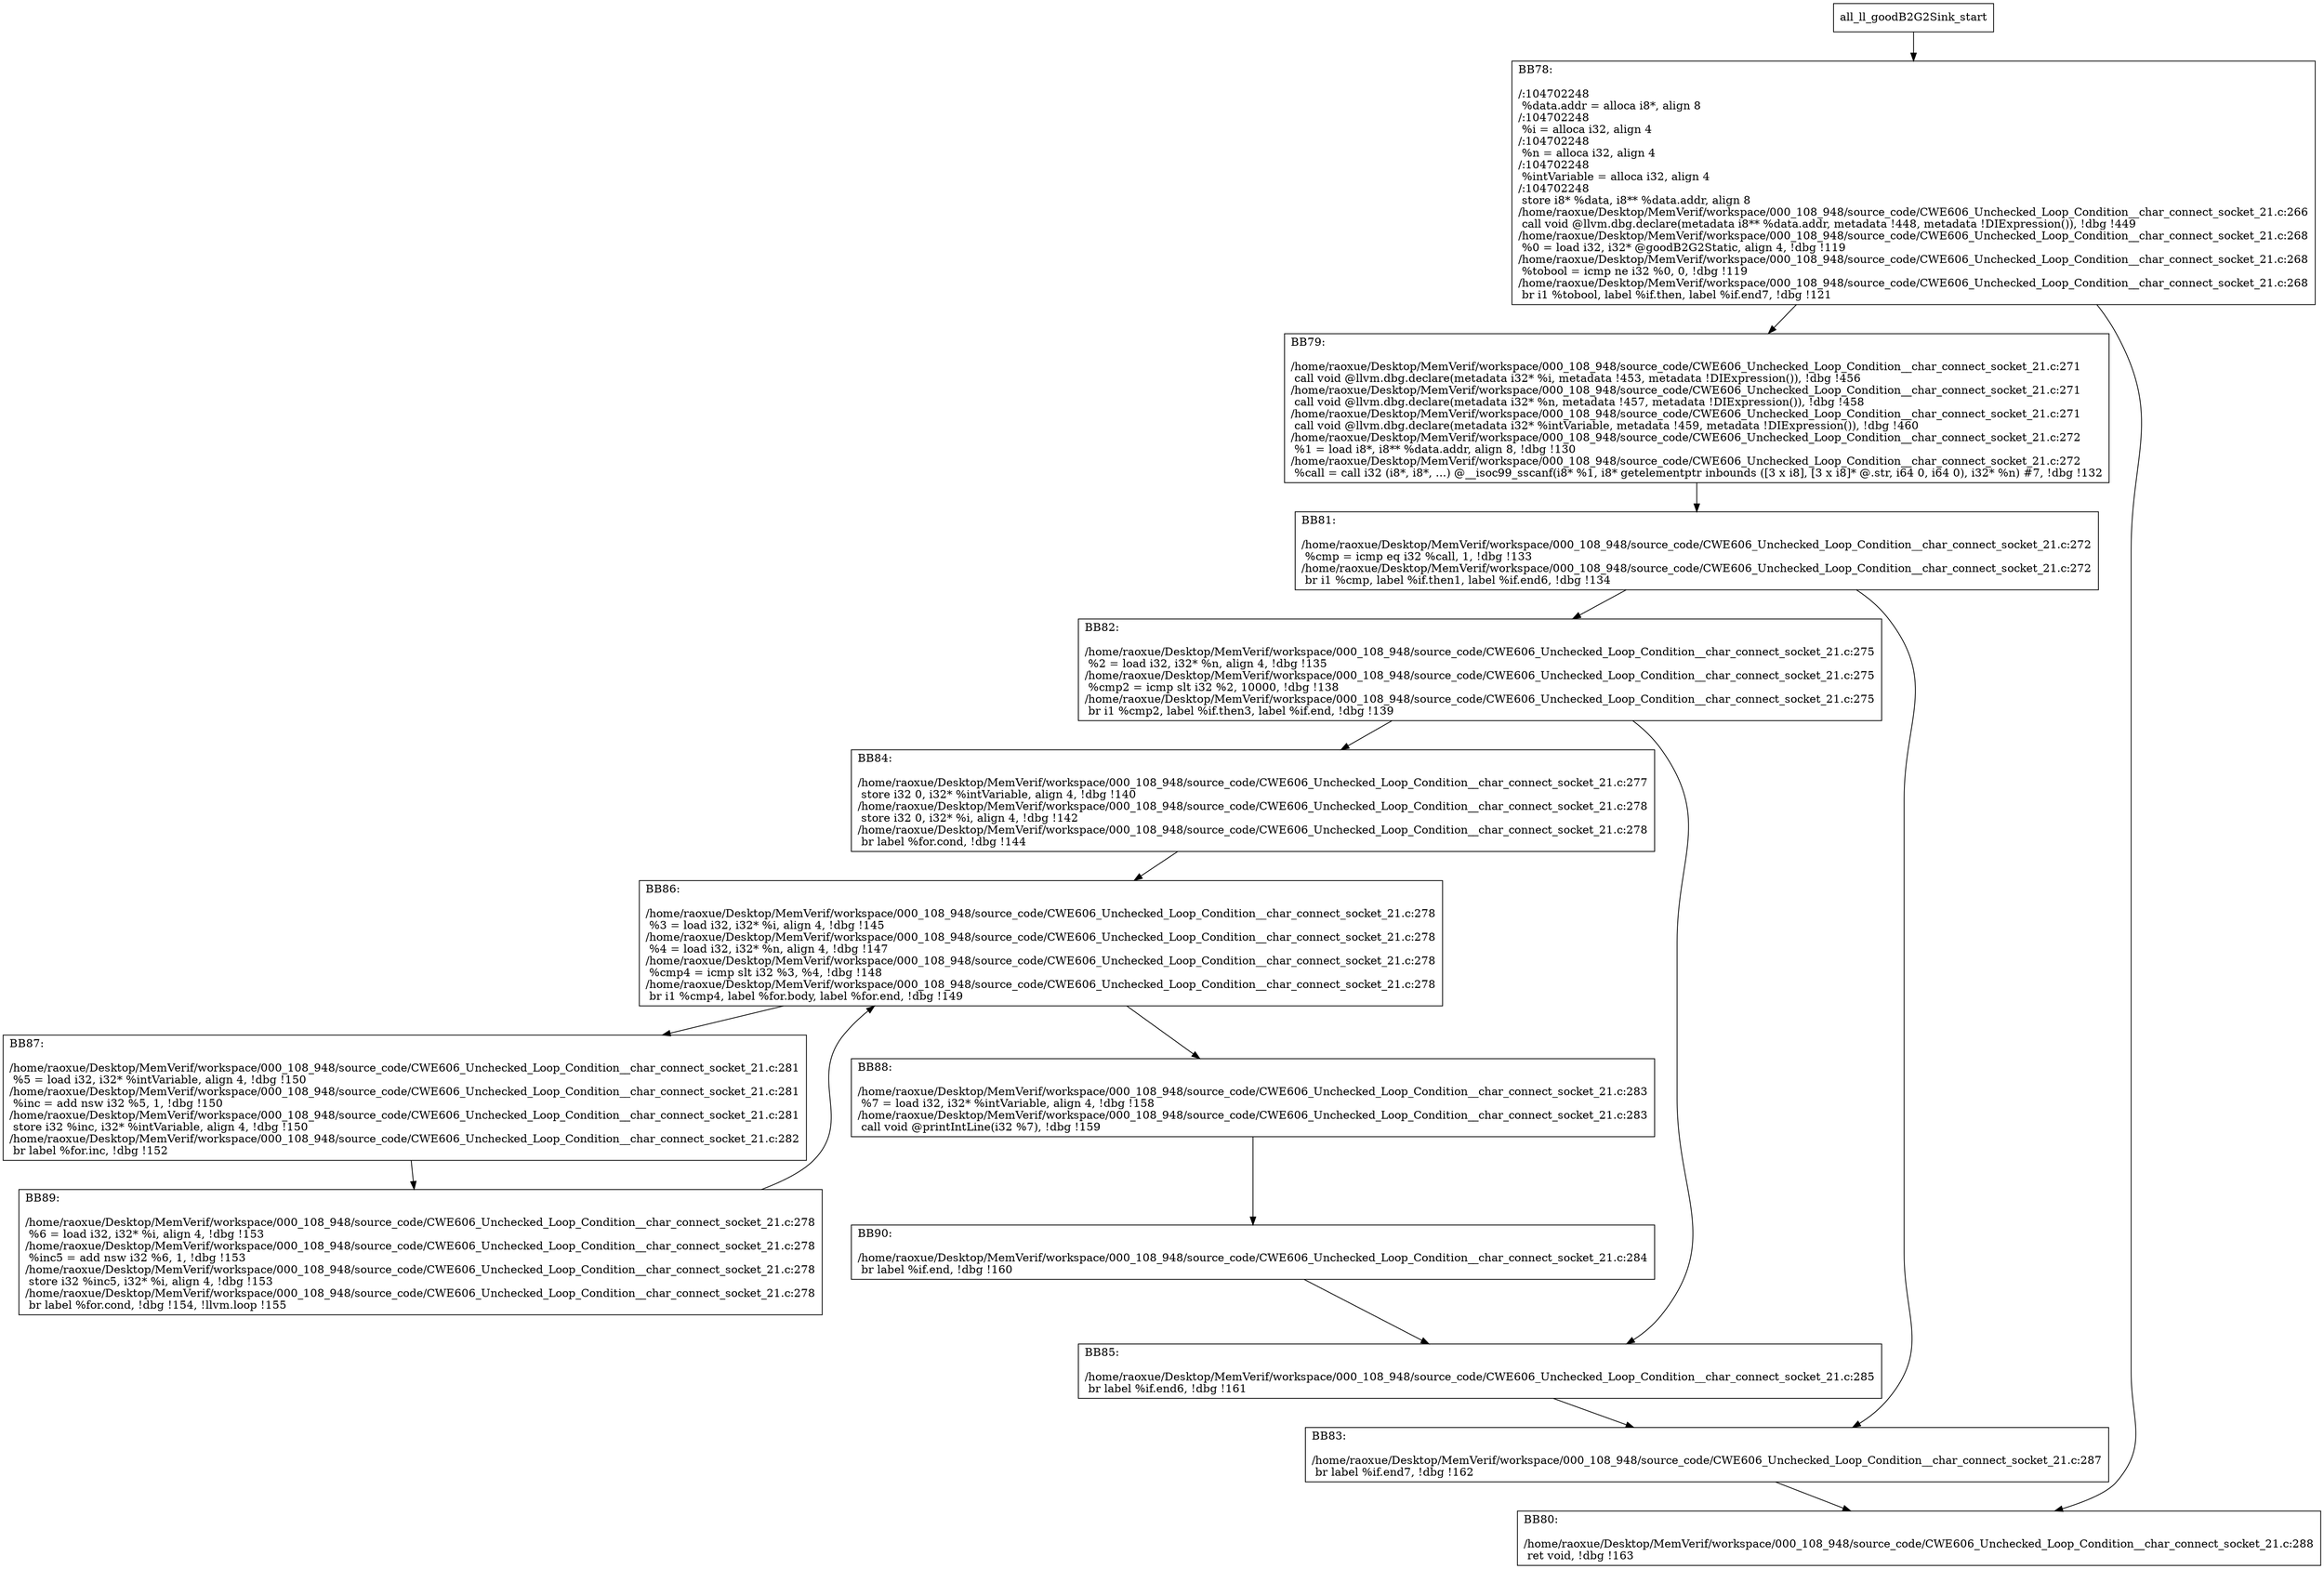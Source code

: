 digraph "CFG for'all_ll_goodB2G2Sink' function" {
	BBall_ll_goodB2G2Sink_start[shape=record,label="{all_ll_goodB2G2Sink_start}"];
	BBall_ll_goodB2G2Sink_start-> all_ll_goodB2G2SinkBB78;
	all_ll_goodB2G2SinkBB78 [shape=record, label="{BB78:\l\l/:104702248\l
  %data.addr = alloca i8*, align 8\l
/:104702248\l
  %i = alloca i32, align 4\l
/:104702248\l
  %n = alloca i32, align 4\l
/:104702248\l
  %intVariable = alloca i32, align 4\l
/:104702248\l
  store i8* %data, i8** %data.addr, align 8\l
/home/raoxue/Desktop/MemVerif/workspace/000_108_948/source_code/CWE606_Unchecked_Loop_Condition__char_connect_socket_21.c:266\l
  call void @llvm.dbg.declare(metadata i8** %data.addr, metadata !448, metadata !DIExpression()), !dbg !449\l
/home/raoxue/Desktop/MemVerif/workspace/000_108_948/source_code/CWE606_Unchecked_Loop_Condition__char_connect_socket_21.c:268\l
  %0 = load i32, i32* @goodB2G2Static, align 4, !dbg !119\l
/home/raoxue/Desktop/MemVerif/workspace/000_108_948/source_code/CWE606_Unchecked_Loop_Condition__char_connect_socket_21.c:268\l
  %tobool = icmp ne i32 %0, 0, !dbg !119\l
/home/raoxue/Desktop/MemVerif/workspace/000_108_948/source_code/CWE606_Unchecked_Loop_Condition__char_connect_socket_21.c:268\l
  br i1 %tobool, label %if.then, label %if.end7, !dbg !121\l
}"];
	all_ll_goodB2G2SinkBB78-> all_ll_goodB2G2SinkBB79;
	all_ll_goodB2G2SinkBB78-> all_ll_goodB2G2SinkBB80;
	all_ll_goodB2G2SinkBB79 [shape=record, label="{BB79:\l\l/home/raoxue/Desktop/MemVerif/workspace/000_108_948/source_code/CWE606_Unchecked_Loop_Condition__char_connect_socket_21.c:271\l
  call void @llvm.dbg.declare(metadata i32* %i, metadata !453, metadata !DIExpression()), !dbg !456\l
/home/raoxue/Desktop/MemVerif/workspace/000_108_948/source_code/CWE606_Unchecked_Loop_Condition__char_connect_socket_21.c:271\l
  call void @llvm.dbg.declare(metadata i32* %n, metadata !457, metadata !DIExpression()), !dbg !458\l
/home/raoxue/Desktop/MemVerif/workspace/000_108_948/source_code/CWE606_Unchecked_Loop_Condition__char_connect_socket_21.c:271\l
  call void @llvm.dbg.declare(metadata i32* %intVariable, metadata !459, metadata !DIExpression()), !dbg !460\l
/home/raoxue/Desktop/MemVerif/workspace/000_108_948/source_code/CWE606_Unchecked_Loop_Condition__char_connect_socket_21.c:272\l
  %1 = load i8*, i8** %data.addr, align 8, !dbg !130\l
/home/raoxue/Desktop/MemVerif/workspace/000_108_948/source_code/CWE606_Unchecked_Loop_Condition__char_connect_socket_21.c:272\l
  %call = call i32 (i8*, i8*, ...) @__isoc99_sscanf(i8* %1, i8* getelementptr inbounds ([3 x i8], [3 x i8]* @.str, i64 0, i64 0), i32* %n) #7, !dbg !132\l
}"];
	all_ll_goodB2G2SinkBB79-> all_ll_goodB2G2SinkBB81;
	all_ll_goodB2G2SinkBB81 [shape=record, label="{BB81:\l\l/home/raoxue/Desktop/MemVerif/workspace/000_108_948/source_code/CWE606_Unchecked_Loop_Condition__char_connect_socket_21.c:272\l
  %cmp = icmp eq i32 %call, 1, !dbg !133\l
/home/raoxue/Desktop/MemVerif/workspace/000_108_948/source_code/CWE606_Unchecked_Loop_Condition__char_connect_socket_21.c:272\l
  br i1 %cmp, label %if.then1, label %if.end6, !dbg !134\l
}"];
	all_ll_goodB2G2SinkBB81-> all_ll_goodB2G2SinkBB82;
	all_ll_goodB2G2SinkBB81-> all_ll_goodB2G2SinkBB83;
	all_ll_goodB2G2SinkBB82 [shape=record, label="{BB82:\l\l/home/raoxue/Desktop/MemVerif/workspace/000_108_948/source_code/CWE606_Unchecked_Loop_Condition__char_connect_socket_21.c:275\l
  %2 = load i32, i32* %n, align 4, !dbg !135\l
/home/raoxue/Desktop/MemVerif/workspace/000_108_948/source_code/CWE606_Unchecked_Loop_Condition__char_connect_socket_21.c:275\l
  %cmp2 = icmp slt i32 %2, 10000, !dbg !138\l
/home/raoxue/Desktop/MemVerif/workspace/000_108_948/source_code/CWE606_Unchecked_Loop_Condition__char_connect_socket_21.c:275\l
  br i1 %cmp2, label %if.then3, label %if.end, !dbg !139\l
}"];
	all_ll_goodB2G2SinkBB82-> all_ll_goodB2G2SinkBB84;
	all_ll_goodB2G2SinkBB82-> all_ll_goodB2G2SinkBB85;
	all_ll_goodB2G2SinkBB84 [shape=record, label="{BB84:\l\l/home/raoxue/Desktop/MemVerif/workspace/000_108_948/source_code/CWE606_Unchecked_Loop_Condition__char_connect_socket_21.c:277\l
  store i32 0, i32* %intVariable, align 4, !dbg !140\l
/home/raoxue/Desktop/MemVerif/workspace/000_108_948/source_code/CWE606_Unchecked_Loop_Condition__char_connect_socket_21.c:278\l
  store i32 0, i32* %i, align 4, !dbg !142\l
/home/raoxue/Desktop/MemVerif/workspace/000_108_948/source_code/CWE606_Unchecked_Loop_Condition__char_connect_socket_21.c:278\l
  br label %for.cond, !dbg !144\l
}"];
	all_ll_goodB2G2SinkBB84-> all_ll_goodB2G2SinkBB86;
	all_ll_goodB2G2SinkBB86 [shape=record, label="{BB86:\l\l/home/raoxue/Desktop/MemVerif/workspace/000_108_948/source_code/CWE606_Unchecked_Loop_Condition__char_connect_socket_21.c:278\l
  %3 = load i32, i32* %i, align 4, !dbg !145\l
/home/raoxue/Desktop/MemVerif/workspace/000_108_948/source_code/CWE606_Unchecked_Loop_Condition__char_connect_socket_21.c:278\l
  %4 = load i32, i32* %n, align 4, !dbg !147\l
/home/raoxue/Desktop/MemVerif/workspace/000_108_948/source_code/CWE606_Unchecked_Loop_Condition__char_connect_socket_21.c:278\l
  %cmp4 = icmp slt i32 %3, %4, !dbg !148\l
/home/raoxue/Desktop/MemVerif/workspace/000_108_948/source_code/CWE606_Unchecked_Loop_Condition__char_connect_socket_21.c:278\l
  br i1 %cmp4, label %for.body, label %for.end, !dbg !149\l
}"];
	all_ll_goodB2G2SinkBB86-> all_ll_goodB2G2SinkBB87;
	all_ll_goodB2G2SinkBB86-> all_ll_goodB2G2SinkBB88;
	all_ll_goodB2G2SinkBB87 [shape=record, label="{BB87:\l\l/home/raoxue/Desktop/MemVerif/workspace/000_108_948/source_code/CWE606_Unchecked_Loop_Condition__char_connect_socket_21.c:281\l
  %5 = load i32, i32* %intVariable, align 4, !dbg !150\l
/home/raoxue/Desktop/MemVerif/workspace/000_108_948/source_code/CWE606_Unchecked_Loop_Condition__char_connect_socket_21.c:281\l
  %inc = add nsw i32 %5, 1, !dbg !150\l
/home/raoxue/Desktop/MemVerif/workspace/000_108_948/source_code/CWE606_Unchecked_Loop_Condition__char_connect_socket_21.c:281\l
  store i32 %inc, i32* %intVariable, align 4, !dbg !150\l
/home/raoxue/Desktop/MemVerif/workspace/000_108_948/source_code/CWE606_Unchecked_Loop_Condition__char_connect_socket_21.c:282\l
  br label %for.inc, !dbg !152\l
}"];
	all_ll_goodB2G2SinkBB87-> all_ll_goodB2G2SinkBB89;
	all_ll_goodB2G2SinkBB89 [shape=record, label="{BB89:\l\l/home/raoxue/Desktop/MemVerif/workspace/000_108_948/source_code/CWE606_Unchecked_Loop_Condition__char_connect_socket_21.c:278\l
  %6 = load i32, i32* %i, align 4, !dbg !153\l
/home/raoxue/Desktop/MemVerif/workspace/000_108_948/source_code/CWE606_Unchecked_Loop_Condition__char_connect_socket_21.c:278\l
  %inc5 = add nsw i32 %6, 1, !dbg !153\l
/home/raoxue/Desktop/MemVerif/workspace/000_108_948/source_code/CWE606_Unchecked_Loop_Condition__char_connect_socket_21.c:278\l
  store i32 %inc5, i32* %i, align 4, !dbg !153\l
/home/raoxue/Desktop/MemVerif/workspace/000_108_948/source_code/CWE606_Unchecked_Loop_Condition__char_connect_socket_21.c:278\l
  br label %for.cond, !dbg !154, !llvm.loop !155\l
}"];
	all_ll_goodB2G2SinkBB89-> all_ll_goodB2G2SinkBB86;
	all_ll_goodB2G2SinkBB88 [shape=record, label="{BB88:\l\l/home/raoxue/Desktop/MemVerif/workspace/000_108_948/source_code/CWE606_Unchecked_Loop_Condition__char_connect_socket_21.c:283\l
  %7 = load i32, i32* %intVariable, align 4, !dbg !158\l
/home/raoxue/Desktop/MemVerif/workspace/000_108_948/source_code/CWE606_Unchecked_Loop_Condition__char_connect_socket_21.c:283\l
  call void @printIntLine(i32 %7), !dbg !159\l
}"];
	all_ll_goodB2G2SinkBB88-> all_ll_goodB2G2SinkBB90;
	all_ll_goodB2G2SinkBB90 [shape=record, label="{BB90:\l\l/home/raoxue/Desktop/MemVerif/workspace/000_108_948/source_code/CWE606_Unchecked_Loop_Condition__char_connect_socket_21.c:284\l
  br label %if.end, !dbg !160\l
}"];
	all_ll_goodB2G2SinkBB90-> all_ll_goodB2G2SinkBB85;
	all_ll_goodB2G2SinkBB85 [shape=record, label="{BB85:\l\l/home/raoxue/Desktop/MemVerif/workspace/000_108_948/source_code/CWE606_Unchecked_Loop_Condition__char_connect_socket_21.c:285\l
  br label %if.end6, !dbg !161\l
}"];
	all_ll_goodB2G2SinkBB85-> all_ll_goodB2G2SinkBB83;
	all_ll_goodB2G2SinkBB83 [shape=record, label="{BB83:\l\l/home/raoxue/Desktop/MemVerif/workspace/000_108_948/source_code/CWE606_Unchecked_Loop_Condition__char_connect_socket_21.c:287\l
  br label %if.end7, !dbg !162\l
}"];
	all_ll_goodB2G2SinkBB83-> all_ll_goodB2G2SinkBB80;
	all_ll_goodB2G2SinkBB80 [shape=record, label="{BB80:\l\l/home/raoxue/Desktop/MemVerif/workspace/000_108_948/source_code/CWE606_Unchecked_Loop_Condition__char_connect_socket_21.c:288\l
  ret void, !dbg !163\l
}"];
}
